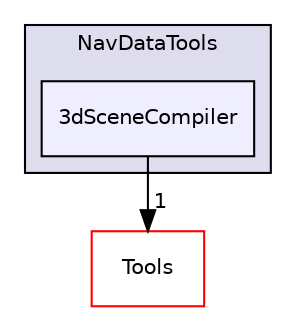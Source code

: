 digraph "PVR/SDK_3.4/Utilities/NavDataTools/3dSceneCompiler" {
  compound=true
  node [ fontsize="10", fontname="Helvetica"];
  edge [ labelfontsize="10", labelfontname="Helvetica"];
  subgraph clusterdir_fc0308461a13f6987feb1ef1d4fa4201 {
    graph [ bgcolor="#ddddee", pencolor="black", label="NavDataTools" fontname="Helvetica", fontsize="10", URL="dir_fc0308461a13f6987feb1ef1d4fa4201.html"]
  dir_30201610ed9769efc9a8598728009735 [shape=box, label="3dSceneCompiler", style="filled", fillcolor="#eeeeff", pencolor="black", URL="dir_30201610ed9769efc9a8598728009735.html"];
  }
  dir_5222bd6691dac9df766f8a52293393a2 [shape=box label="Tools" fillcolor="white" style="filled" color="red" URL="dir_5222bd6691dac9df766f8a52293393a2.html"];
  dir_30201610ed9769efc9a8598728009735->dir_5222bd6691dac9df766f8a52293393a2 [headlabel="1", labeldistance=1.5 headhref="dir_001783_001762.html"];
}
